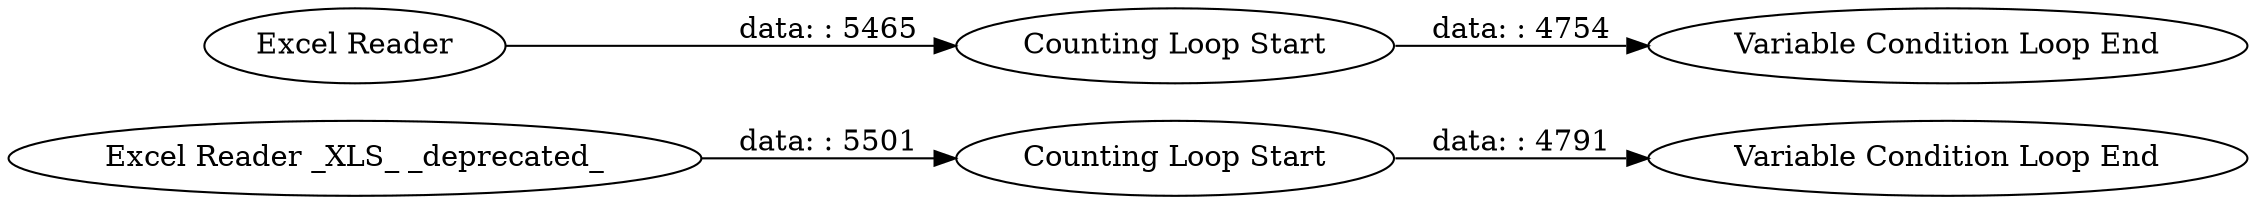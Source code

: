 digraph {
	"6009955908671626768_54" [label="Counting Loop Start"]
	"6009955908671626768_60" [label="Counting Loop Start"]
	"6009955908671626768_58" [label="Variable Condition Loop End"]
	"6009955908671626768_61" [label="Variable Condition Loop End"]
	"6009955908671626768_59" [label="Excel Reader"]
	"6009955908671626768_56" [label="Excel Reader _XLS_ _deprecated_"]
	"6009955908671626768_56" -> "6009955908671626768_54" [label="data: : 5501"]
	"6009955908671626768_59" -> "6009955908671626768_60" [label="data: : 5465"]
	"6009955908671626768_54" -> "6009955908671626768_58" [label="data: : 4791"]
	"6009955908671626768_60" -> "6009955908671626768_61" [label="data: : 4754"]
	rankdir=LR
}
